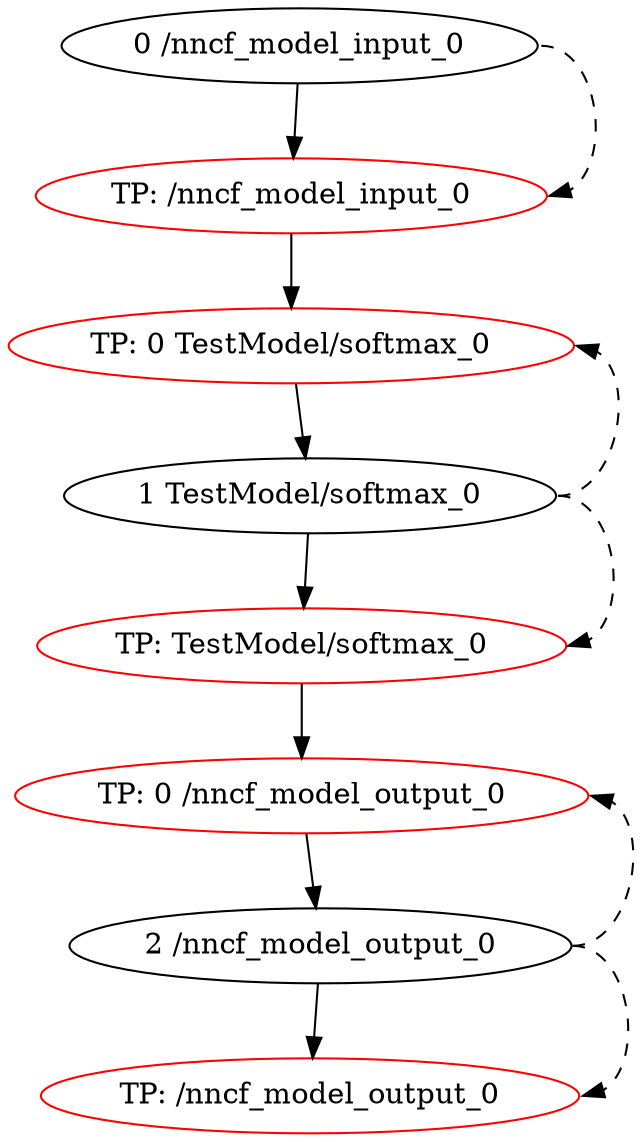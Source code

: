 digraph  {
"0 /nncf_model_input_0";
"1 TestModel/softmax_0";
"2 /nncf_model_output_0";
"POST HOOK 0 /nncf_model_input_0" [color=red, label="TP: /nncf_model_input_0"];
"PRE HOOK 0 1 TestModel/softmax_0" [color=red, label="TP: 0 TestModel/softmax_0"];
"POST HOOK 1 TestModel/softmax_0" [color=red, label="TP: TestModel/softmax_0"];
"PRE HOOK 0 2 /nncf_model_output_0" [color=red, label="TP: 0 /nncf_model_output_0"];
"POST HOOK 2 /nncf_model_output_0" [color=red, label="TP: /nncf_model_output_0"];
"0 /nncf_model_input_0" -> "POST HOOK 0 /nncf_model_input_0"  [key=0];
"0 /nncf_model_input_0" -> "POST HOOK 0 /nncf_model_input_0"  [headport=e, key=1, style=dashed, tailport=e];
"1 TestModel/softmax_0" -> "POST HOOK 1 TestModel/softmax_0"  [key=0];
"1 TestModel/softmax_0" -> "POST HOOK 1 TestModel/softmax_0"  [headport=e, key=1, style=dashed, tailport=e];
"1 TestModel/softmax_0" -> "PRE HOOK 0 1 TestModel/softmax_0"  [headport=e, key=0, style=dashed, tailport=e];
"2 /nncf_model_output_0" -> "POST HOOK 2 /nncf_model_output_0"  [key=0];
"2 /nncf_model_output_0" -> "POST HOOK 2 /nncf_model_output_0"  [headport=e, key=1, style=dashed, tailport=e];
"2 /nncf_model_output_0" -> "PRE HOOK 0 2 /nncf_model_output_0"  [headport=e, key=0, style=dashed, tailport=e];
"POST HOOK 0 /nncf_model_input_0" -> "PRE HOOK 0 1 TestModel/softmax_0"  [key=0];
"PRE HOOK 0 1 TestModel/softmax_0" -> "1 TestModel/softmax_0"  [key=0];
"POST HOOK 1 TestModel/softmax_0" -> "PRE HOOK 0 2 /nncf_model_output_0"  [key=0];
"PRE HOOK 0 2 /nncf_model_output_0" -> "2 /nncf_model_output_0"  [key=0];
}
